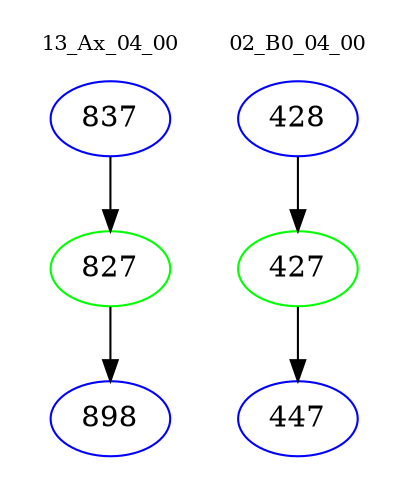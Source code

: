 digraph{
subgraph cluster_0 {
color = white
label = "13_Ax_04_00";
fontsize=10;
T0_837 [label="837", color="blue"]
T0_837 -> T0_827 [color="black"]
T0_827 [label="827", color="green"]
T0_827 -> T0_898 [color="black"]
T0_898 [label="898", color="blue"]
}
subgraph cluster_1 {
color = white
label = "02_B0_04_00";
fontsize=10;
T1_428 [label="428", color="blue"]
T1_428 -> T1_427 [color="black"]
T1_427 [label="427", color="green"]
T1_427 -> T1_447 [color="black"]
T1_447 [label="447", color="blue"]
}
}
